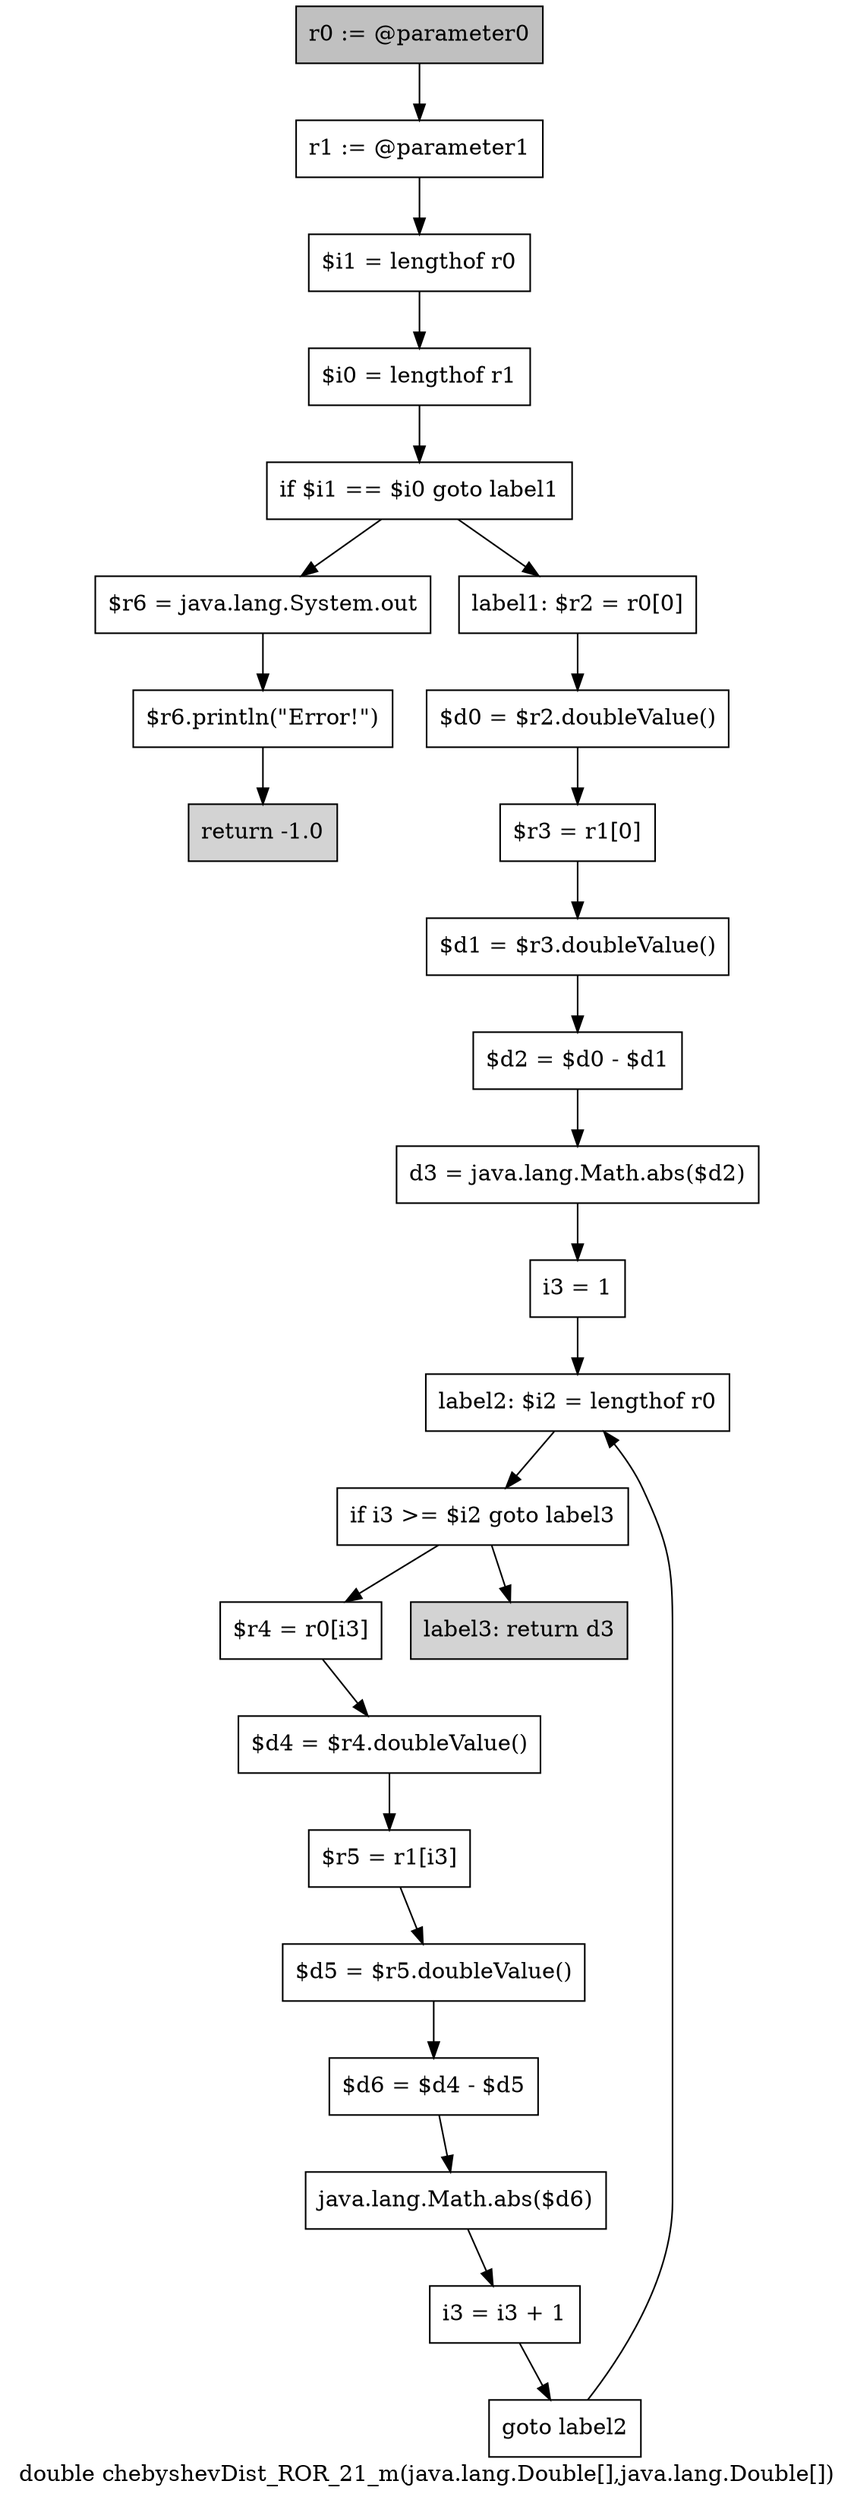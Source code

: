 digraph "double chebyshevDist_ROR_21_m(java.lang.Double[],java.lang.Double[])" {
    label="double chebyshevDist_ROR_21_m(java.lang.Double[],java.lang.Double[])";
    node [shape=box];
    "0" [style=filled,fillcolor=gray,label="r0 := @parameter0",];
    "1" [label="r1 := @parameter1",];
    "0"->"1";
    "2" [label="$i1 = lengthof r0",];
    "1"->"2";
    "3" [label="$i0 = lengthof r1",];
    "2"->"3";
    "4" [label="if $i1 == $i0 goto label1",];
    "3"->"4";
    "5" [label="$r6 = java.lang.System.out",];
    "4"->"5";
    "8" [label="label1: $r2 = r0[0]",];
    "4"->"8";
    "6" [label="$r6.println(\"Error!\")",];
    "5"->"6";
    "7" [style=filled,fillcolor=lightgray,label="return -1.0",];
    "6"->"7";
    "9" [label="$d0 = $r2.doubleValue()",];
    "8"->"9";
    "10" [label="$r3 = r1[0]",];
    "9"->"10";
    "11" [label="$d1 = $r3.doubleValue()",];
    "10"->"11";
    "12" [label="$d2 = $d0 - $d1",];
    "11"->"12";
    "13" [label="d3 = java.lang.Math.abs($d2)",];
    "12"->"13";
    "14" [label="i3 = 1",];
    "13"->"14";
    "15" [label="label2: $i2 = lengthof r0",];
    "14"->"15";
    "16" [label="if i3 >= $i2 goto label3",];
    "15"->"16";
    "17" [label="$r4 = r0[i3]",];
    "16"->"17";
    "25" [style=filled,fillcolor=lightgray,label="label3: return d3",];
    "16"->"25";
    "18" [label="$d4 = $r4.doubleValue()",];
    "17"->"18";
    "19" [label="$r5 = r1[i3]",];
    "18"->"19";
    "20" [label="$d5 = $r5.doubleValue()",];
    "19"->"20";
    "21" [label="$d6 = $d4 - $d5",];
    "20"->"21";
    "22" [label="java.lang.Math.abs($d6)",];
    "21"->"22";
    "23" [label="i3 = i3 + 1",];
    "22"->"23";
    "24" [label="goto label2",];
    "23"->"24";
    "24"->"15";
}

